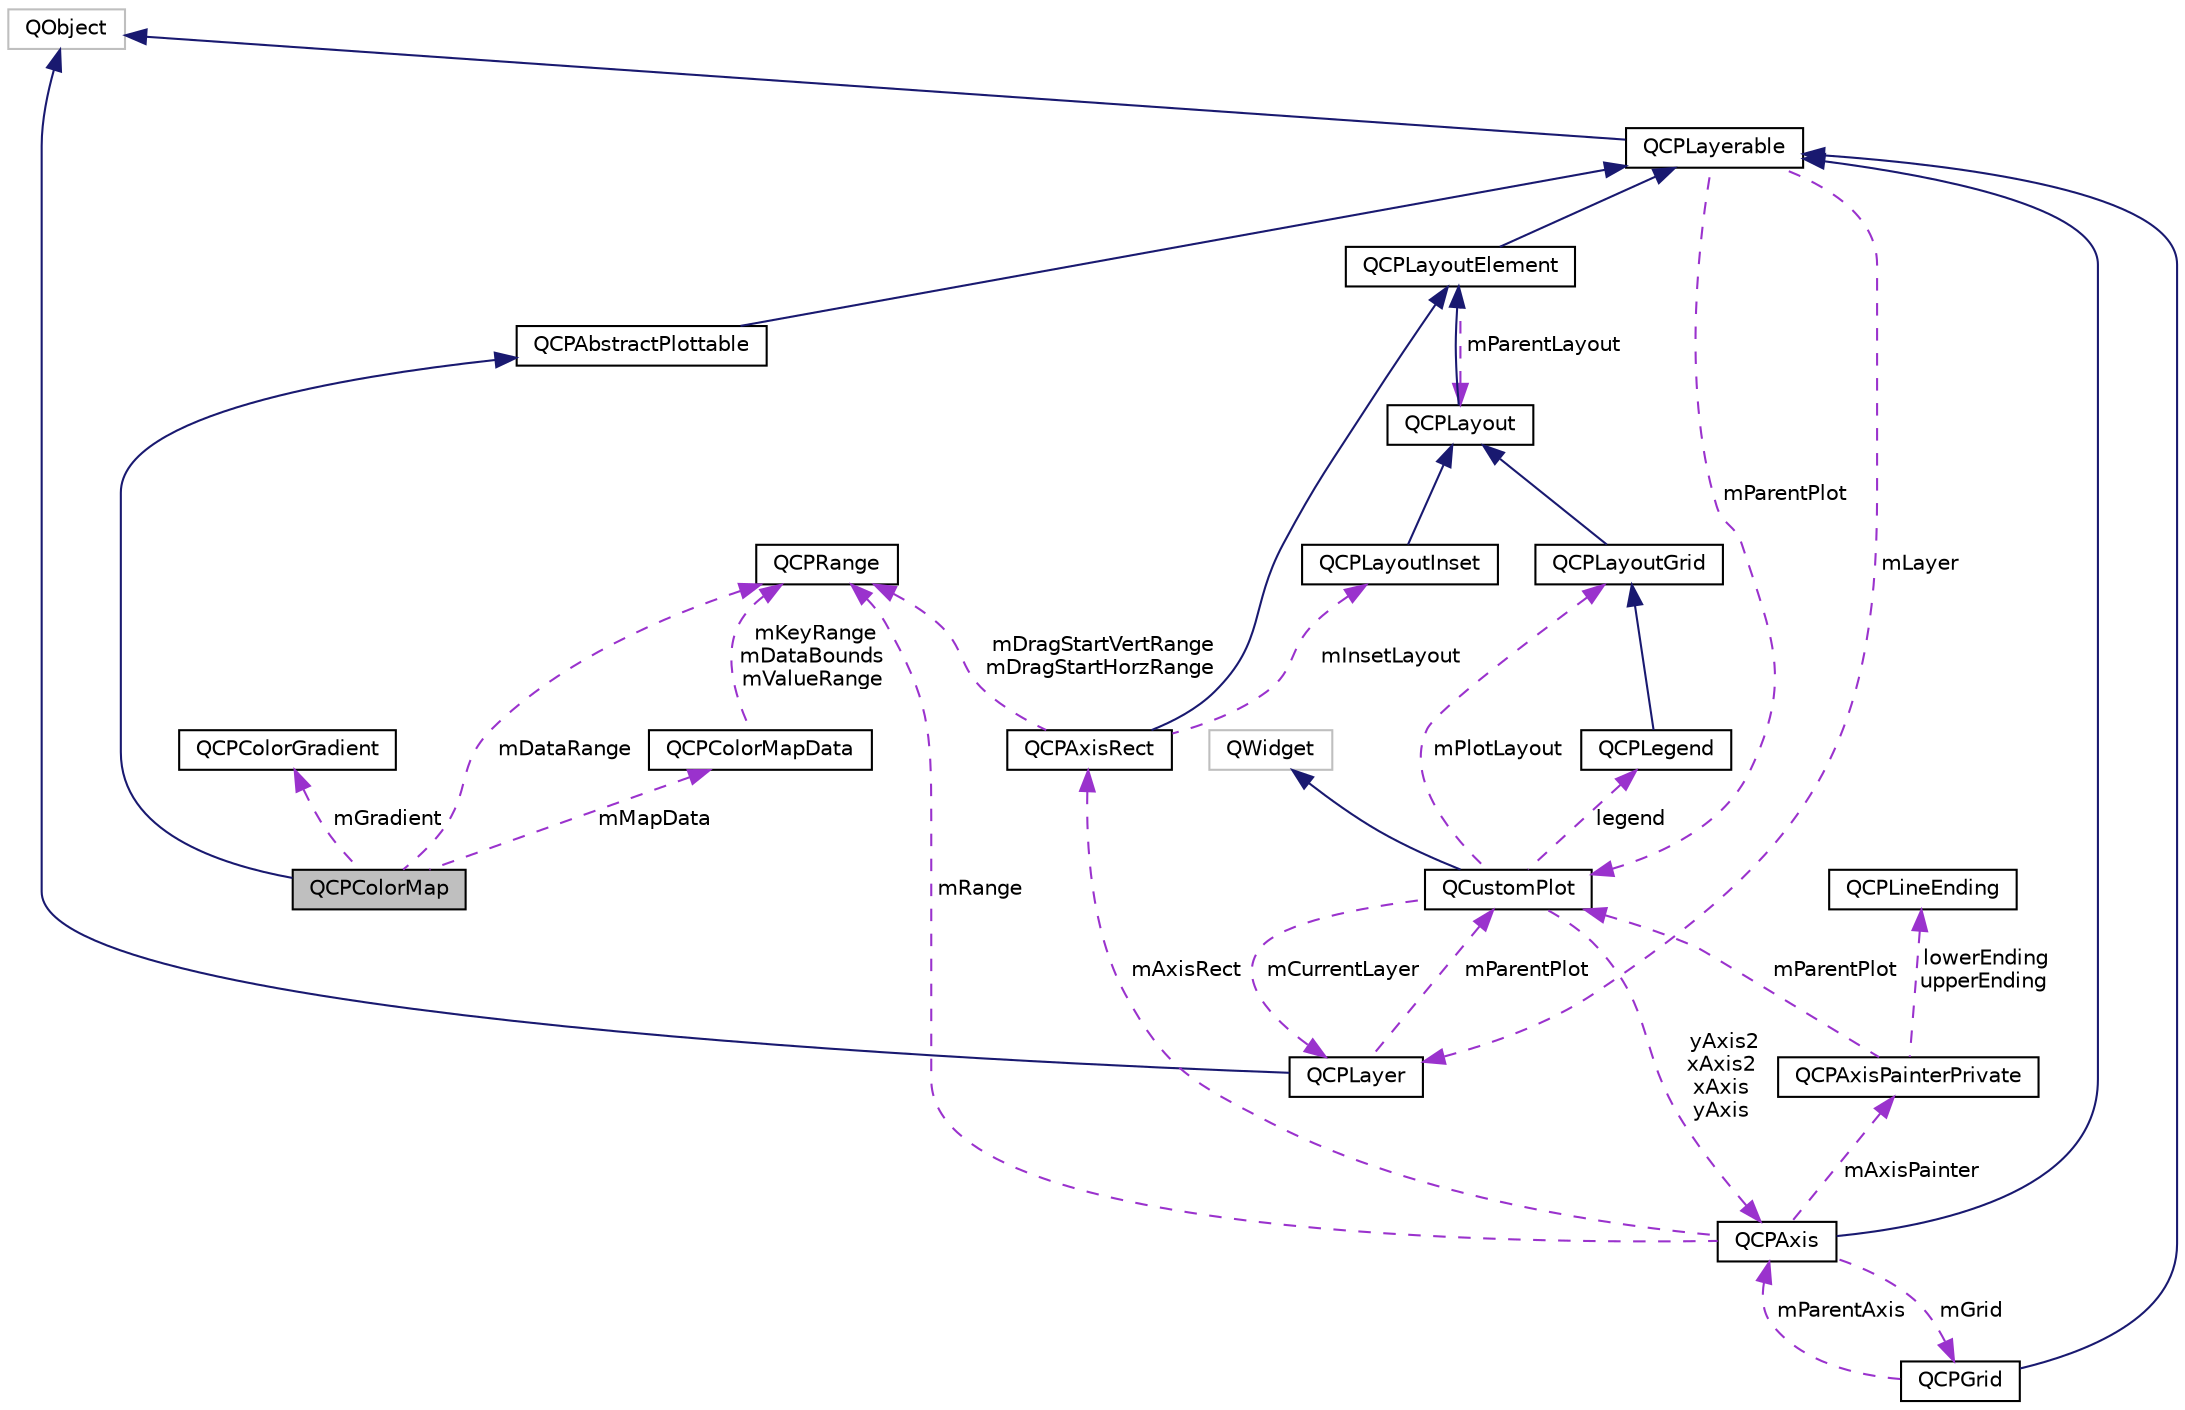 digraph "QCPColorMap"
{
  edge [fontname="Helvetica",fontsize="10",labelfontname="Helvetica",labelfontsize="10"];
  node [fontname="Helvetica",fontsize="10",shape=record];
  Node4 [label="QCPColorMap",height=0.2,width=0.4,color="black", fillcolor="grey75", style="filled", fontcolor="black"];
  Node5 -> Node4 [dir="back",color="midnightblue",fontsize="10",style="solid",fontname="Helvetica"];
  Node5 [label="QCPAbstractPlottable",height=0.2,width=0.4,color="black", fillcolor="white", style="filled",URL="$d4/d89/class_q_c_p_abstract_plottable.html",tooltip="The abstract base class for all data representing objects in a plot. "];
  Node6 -> Node5 [dir="back",color="midnightblue",fontsize="10",style="solid",fontname="Helvetica"];
  Node6 [label="QCPLayerable",height=0.2,width=0.4,color="black", fillcolor="white", style="filled",URL="$d6/d4d/class_q_c_p_layerable.html",tooltip="Base class for all drawable objects. "];
  Node7 -> Node6 [dir="back",color="midnightblue",fontsize="10",style="solid",fontname="Helvetica"];
  Node7 [label="QObject",height=0.2,width=0.4,color="grey75", fillcolor="white", style="filled"];
  Node8 -> Node6 [dir="back",color="darkorchid3",fontsize="10",style="dashed",label=" mLayer" ,fontname="Helvetica"];
  Node8 [label="QCPLayer",height=0.2,width=0.4,color="black", fillcolor="white", style="filled",URL="$d9/dfe/class_q_c_p_layer.html",tooltip="A layer that may contain objects, to control the rendering order. "];
  Node7 -> Node8 [dir="back",color="midnightblue",fontsize="10",style="solid",fontname="Helvetica"];
  Node9 -> Node8 [dir="back",color="darkorchid3",fontsize="10",style="dashed",label=" mParentPlot" ,fontname="Helvetica"];
  Node9 [label="QCustomPlot",height=0.2,width=0.4,color="black", fillcolor="white", style="filled",URL="$dd/d9b/class_q_custom_plot.html",tooltip="The central class of the library. This is the QWidget which displays the plot and interacts with the ..."];
  Node10 -> Node9 [dir="back",color="midnightblue",fontsize="10",style="solid",fontname="Helvetica"];
  Node10 [label="QWidget",height=0.2,width=0.4,color="grey75", fillcolor="white", style="filled"];
  Node8 -> Node9 [dir="back",color="darkorchid3",fontsize="10",style="dashed",label=" mCurrentLayer" ,fontname="Helvetica"];
  Node11 -> Node9 [dir="back",color="darkorchid3",fontsize="10",style="dashed",label=" mPlotLayout" ,fontname="Helvetica"];
  Node11 [label="QCPLayoutGrid",height=0.2,width=0.4,color="black", fillcolor="white", style="filled",URL="$df/dd4/class_q_c_p_layout_grid.html",tooltip="A layout that arranges child elements in a grid. "];
  Node12 -> Node11 [dir="back",color="midnightblue",fontsize="10",style="solid",fontname="Helvetica"];
  Node12 [label="QCPLayout",height=0.2,width=0.4,color="black", fillcolor="white", style="filled",URL="$de/d58/class_q_c_p_layout.html",tooltip="The abstract base class for layouts. "];
  Node13 -> Node12 [dir="back",color="midnightblue",fontsize="10",style="solid",fontname="Helvetica"];
  Node13 [label="QCPLayoutElement",height=0.2,width=0.4,color="black", fillcolor="white", style="filled",URL="$d5/db3/class_q_c_p_layout_element.html",tooltip="The abstract base class for all objects that form the layout system. "];
  Node6 -> Node13 [dir="back",color="midnightblue",fontsize="10",style="solid",fontname="Helvetica"];
  Node12 -> Node13 [dir="back",color="darkorchid3",fontsize="10",style="dashed",label=" mParentLayout" ,fontname="Helvetica"];
  Node14 -> Node9 [dir="back",color="darkorchid3",fontsize="10",style="dashed",label=" yAxis2\nxAxis2\nxAxis\nyAxis" ,fontname="Helvetica"];
  Node14 [label="QCPAxis",height=0.2,width=0.4,color="black", fillcolor="white", style="filled",URL="$d2/deb/class_q_c_p_axis.html",tooltip="Manages a single axis inside a QCustomPlot. "];
  Node6 -> Node14 [dir="back",color="midnightblue",fontsize="10",style="solid",fontname="Helvetica"];
  Node15 -> Node14 [dir="back",color="darkorchid3",fontsize="10",style="dashed",label=" mRange" ,fontname="Helvetica"];
  Node15 [label="QCPRange",height=0.2,width=0.4,color="black", fillcolor="white", style="filled",URL="$d8/d0b/class_q_c_p_range.html",tooltip="Represents the range an axis is encompassing. "];
  Node16 -> Node14 [dir="back",color="darkorchid3",fontsize="10",style="dashed",label=" mAxisPainter" ,fontname="Helvetica"];
  Node16 [label="QCPAxisPainterPrivate",height=0.2,width=0.4,color="black", fillcolor="white", style="filled",URL="$dc/dba/class_q_c_p_axis_painter_private.html"];
  Node17 -> Node16 [dir="back",color="darkorchid3",fontsize="10",style="dashed",label=" lowerEnding\nupperEnding" ,fontname="Helvetica"];
  Node17 [label="QCPLineEnding",height=0.2,width=0.4,color="black", fillcolor="white", style="filled",URL="$de/d41/class_q_c_p_line_ending.html",tooltip="Handles the different ending decorations for line-like items. "];
  Node9 -> Node16 [dir="back",color="darkorchid3",fontsize="10",style="dashed",label=" mParentPlot" ,fontname="Helvetica"];
  Node18 -> Node14 [dir="back",color="darkorchid3",fontsize="10",style="dashed",label=" mGrid" ,fontname="Helvetica"];
  Node18 [label="QCPGrid",height=0.2,width=0.4,color="black", fillcolor="white", style="filled",URL="$d2/ddb/class_q_c_p_grid.html",tooltip="Responsible for drawing the grid of a QCPAxis. "];
  Node6 -> Node18 [dir="back",color="midnightblue",fontsize="10",style="solid",fontname="Helvetica"];
  Node14 -> Node18 [dir="back",color="darkorchid3",fontsize="10",style="dashed",label=" mParentAxis" ,fontname="Helvetica"];
  Node19 -> Node14 [dir="back",color="darkorchid3",fontsize="10",style="dashed",label=" mAxisRect" ,fontname="Helvetica"];
  Node19 [label="QCPAxisRect",height=0.2,width=0.4,color="black", fillcolor="white", style="filled",URL="$d8/dad/class_q_c_p_axis_rect.html",tooltip="Holds multiple axes and arranges them in a rectangular shape. "];
  Node13 -> Node19 [dir="back",color="midnightblue",fontsize="10",style="solid",fontname="Helvetica"];
  Node20 -> Node19 [dir="back",color="darkorchid3",fontsize="10",style="dashed",label=" mInsetLayout" ,fontname="Helvetica"];
  Node20 [label="QCPLayoutInset",height=0.2,width=0.4,color="black", fillcolor="white", style="filled",URL="$db/d91/class_q_c_p_layout_inset.html",tooltip="A layout that places child elements aligned to the border or arbitrarily positioned. "];
  Node12 -> Node20 [dir="back",color="midnightblue",fontsize="10",style="solid",fontname="Helvetica"];
  Node15 -> Node19 [dir="back",color="darkorchid3",fontsize="10",style="dashed",label=" mDragStartVertRange\nmDragStartHorzRange" ,fontname="Helvetica"];
  Node21 -> Node9 [dir="back",color="darkorchid3",fontsize="10",style="dashed",label=" legend" ,fontname="Helvetica"];
  Node21 [label="QCPLegend",height=0.2,width=0.4,color="black", fillcolor="white", style="filled",URL="$d9/db1/class_q_c_p_legend.html",tooltip="Manages a legend inside a QCustomPlot. "];
  Node11 -> Node21 [dir="back",color="midnightblue",fontsize="10",style="solid",fontname="Helvetica"];
  Node9 -> Node6 [dir="back",color="darkorchid3",fontsize="10",style="dashed",label=" mParentPlot" ,fontname="Helvetica"];
  Node15 -> Node4 [dir="back",color="darkorchid3",fontsize="10",style="dashed",label=" mDataRange" ,fontname="Helvetica"];
  Node22 -> Node4 [dir="back",color="darkorchid3",fontsize="10",style="dashed",label=" mGradient" ,fontname="Helvetica"];
  Node22 [label="QCPColorGradient",height=0.2,width=0.4,color="black", fillcolor="white", style="filled",URL="$df/d78/class_q_c_p_color_gradient.html",tooltip="Defines a color gradient for use with e.g. QCPColorMap. "];
  Node23 -> Node4 [dir="back",color="darkorchid3",fontsize="10",style="dashed",label=" mMapData" ,fontname="Helvetica"];
  Node23 [label="QCPColorMapData",height=0.2,width=0.4,color="black", fillcolor="white", style="filled",URL="$d6/dc7/class_q_c_p_color_map_data.html",tooltip="Holds the two-dimensional data of a QCPColorMap plottable. "];
  Node15 -> Node23 [dir="back",color="darkorchid3",fontsize="10",style="dashed",label=" mKeyRange\nmDataBounds\nmValueRange" ,fontname="Helvetica"];
}
